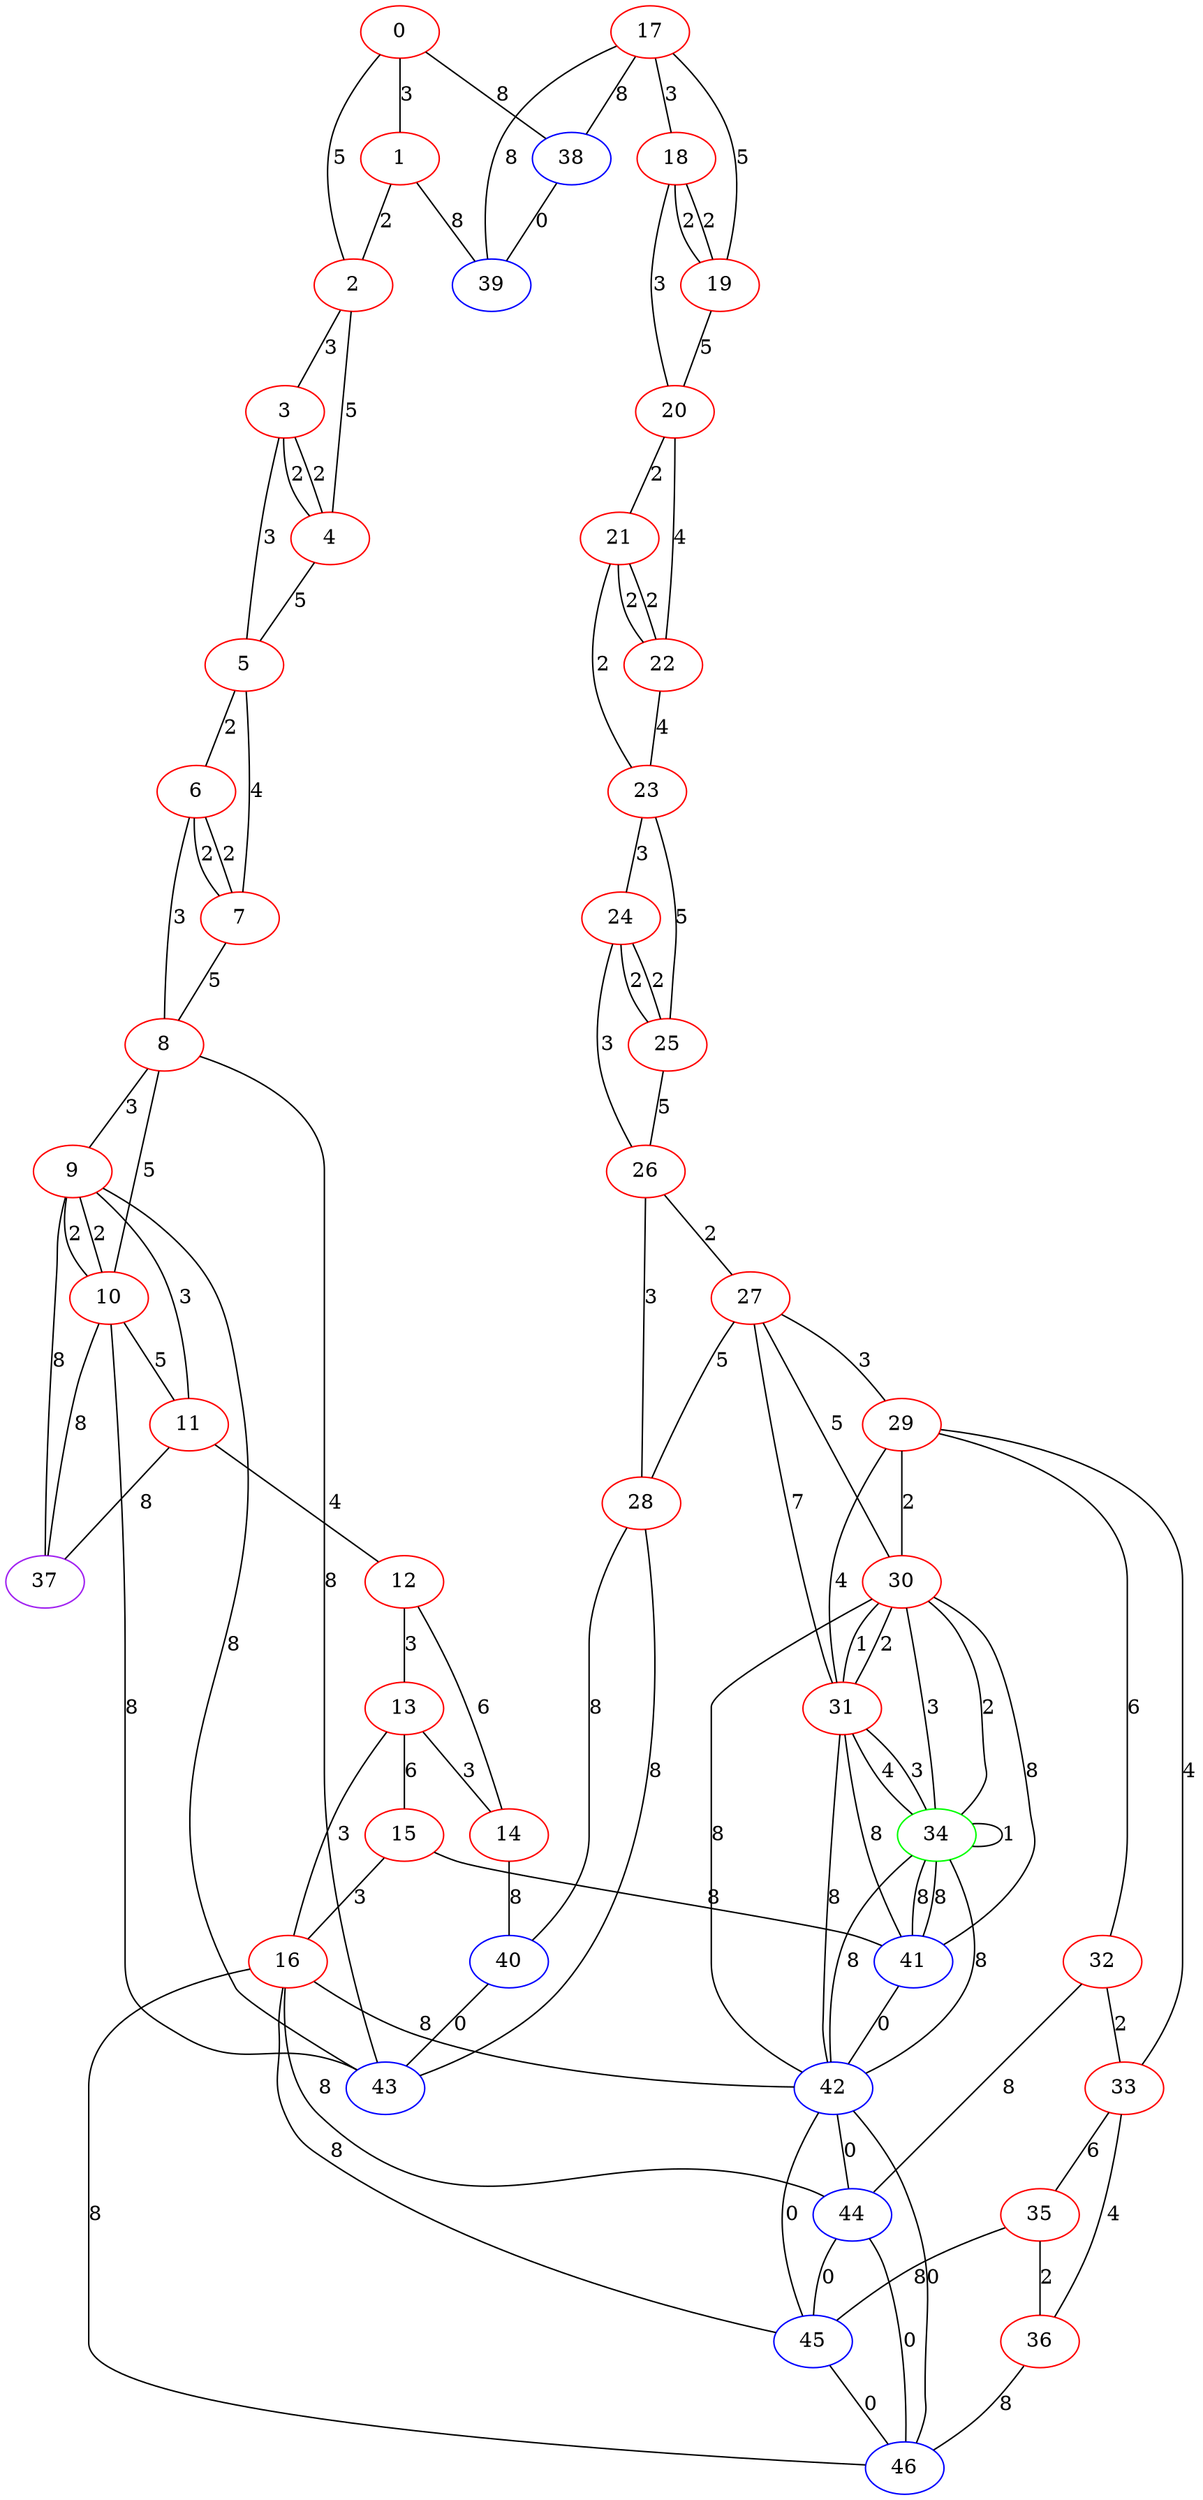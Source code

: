graph "" {
0 [color=red, weight=1];
1 [color=red, weight=1];
2 [color=red, weight=1];
3 [color=red, weight=1];
4 [color=red, weight=1];
5 [color=red, weight=1];
6 [color=red, weight=1];
7 [color=red, weight=1];
8 [color=red, weight=1];
9 [color=red, weight=1];
10 [color=red, weight=1];
11 [color=red, weight=1];
12 [color=red, weight=1];
13 [color=red, weight=1];
14 [color=red, weight=1];
15 [color=red, weight=1];
16 [color=red, weight=1];
17 [color=red, weight=1];
18 [color=red, weight=1];
19 [color=red, weight=1];
20 [color=red, weight=1];
21 [color=red, weight=1];
22 [color=red, weight=1];
23 [color=red, weight=1];
24 [color=red, weight=1];
25 [color=red, weight=1];
26 [color=red, weight=1];
27 [color=red, weight=1];
28 [color=red, weight=1];
29 [color=red, weight=1];
30 [color=red, weight=1];
31 [color=red, weight=1];
32 [color=red, weight=1];
33 [color=red, weight=1];
34 [color=green, weight=2];
35 [color=red, weight=1];
36 [color=red, weight=1];
37 [color=purple, weight=4];
38 [color=blue, weight=3];
39 [color=blue, weight=3];
40 [color=blue, weight=3];
41 [color=blue, weight=3];
42 [color=blue, weight=3];
43 [color=blue, weight=3];
44 [color=blue, weight=3];
45 [color=blue, weight=3];
46 [color=blue, weight=3];
0 -- 1  [key=0, label=3];
0 -- 2  [key=0, label=5];
0 -- 38  [key=0, label=8];
1 -- 2  [key=0, label=2];
1 -- 39  [key=0, label=8];
2 -- 3  [key=0, label=3];
2 -- 4  [key=0, label=5];
3 -- 4  [key=0, label=2];
3 -- 4  [key=1, label=2];
3 -- 5  [key=0, label=3];
4 -- 5  [key=0, label=5];
5 -- 6  [key=0, label=2];
5 -- 7  [key=0, label=4];
6 -- 8  [key=0, label=3];
6 -- 7  [key=0, label=2];
6 -- 7  [key=1, label=2];
7 -- 8  [key=0, label=5];
8 -- 9  [key=0, label=3];
8 -- 10  [key=0, label=5];
8 -- 43  [key=0, label=8];
9 -- 43  [key=0, label=8];
9 -- 10  [key=0, label=2];
9 -- 10  [key=1, label=2];
9 -- 11  [key=0, label=3];
9 -- 37  [key=0, label=8];
10 -- 11  [key=0, label=5];
10 -- 37  [key=0, label=8];
10 -- 43  [key=0, label=8];
11 -- 12  [key=0, label=4];
11 -- 37  [key=0, label=8];
12 -- 13  [key=0, label=3];
12 -- 14  [key=0, label=6];
13 -- 16  [key=0, label=3];
13 -- 14  [key=0, label=3];
13 -- 15  [key=0, label=6];
14 -- 40  [key=0, label=8];
15 -- 16  [key=0, label=3];
15 -- 41  [key=0, label=8];
16 -- 42  [key=0, label=8];
16 -- 44  [key=0, label=8];
16 -- 45  [key=0, label=8];
16 -- 46  [key=0, label=8];
17 -- 18  [key=0, label=3];
17 -- 19  [key=0, label=5];
17 -- 38  [key=0, label=8];
17 -- 39  [key=0, label=8];
18 -- 19  [key=0, label=2];
18 -- 19  [key=1, label=2];
18 -- 20  [key=0, label=3];
19 -- 20  [key=0, label=5];
20 -- 21  [key=0, label=2];
20 -- 22  [key=0, label=4];
21 -- 22  [key=0, label=2];
21 -- 22  [key=1, label=2];
21 -- 23  [key=0, label=2];
22 -- 23  [key=0, label=4];
23 -- 24  [key=0, label=3];
23 -- 25  [key=0, label=5];
24 -- 25  [key=0, label=2];
24 -- 25  [key=1, label=2];
24 -- 26  [key=0, label=3];
25 -- 26  [key=0, label=5];
26 -- 27  [key=0, label=2];
26 -- 28  [key=0, label=3];
27 -- 28  [key=0, label=5];
27 -- 29  [key=0, label=3];
27 -- 30  [key=0, label=5];
27 -- 31  [key=0, label=7];
28 -- 40  [key=0, label=8];
28 -- 43  [key=0, label=8];
29 -- 32  [key=0, label=6];
29 -- 33  [key=0, label=4];
29 -- 30  [key=0, label=2];
29 -- 31  [key=0, label=4];
30 -- 34  [key=0, label=2];
30 -- 34  [key=1, label=3];
30 -- 41  [key=0, label=8];
30 -- 42  [key=0, label=8];
30 -- 31  [key=0, label=1];
30 -- 31  [key=1, label=2];
31 -- 34  [key=0, label=3];
31 -- 34  [key=1, label=4];
31 -- 41  [key=0, label=8];
31 -- 42  [key=0, label=8];
32 -- 33  [key=0, label=2];
32 -- 44  [key=0, label=8];
33 -- 35  [key=0, label=6];
33 -- 36  [key=0, label=4];
34 -- 41  [key=0, label=8];
34 -- 41  [key=1, label=8];
34 -- 34  [key=0, label=1];
34 -- 42  [key=0, label=8];
34 -- 42  [key=1, label=8];
35 -- 36  [key=0, label=2];
35 -- 45  [key=0, label=8];
36 -- 46  [key=0, label=8];
38 -- 39  [key=0, label=0];
40 -- 43  [key=0, label=0];
41 -- 42  [key=0, label=0];
42 -- 44  [key=0, label=0];
42 -- 45  [key=0, label=0];
42 -- 46  [key=0, label=0];
44 -- 45  [key=0, label=0];
44 -- 46  [key=0, label=0];
45 -- 46  [key=0, label=0];
}
